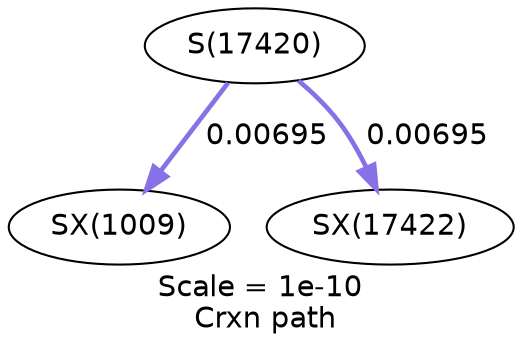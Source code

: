 digraph reaction_paths {
center=1;
s26 -> s126[fontname="Helvetica", style="setlinewidth(2.25)", arrowsize=1.12, color="0.7, 0.507, 0.9"
, label=" 0.00695"];
s26 -> s190[fontname="Helvetica", style="setlinewidth(2.25)", arrowsize=1.12, color="0.7, 0.507, 0.9"
, label=" 0.00695"];
s26 [ fontname="Helvetica", label="S(17420)"];
s126 [ fontname="Helvetica", label="SX(1009)"];
s190 [ fontname="Helvetica", label="SX(17422)"];
 label = "Scale = 1e-10\l Crxn path";
 fontname = "Helvetica";
}
